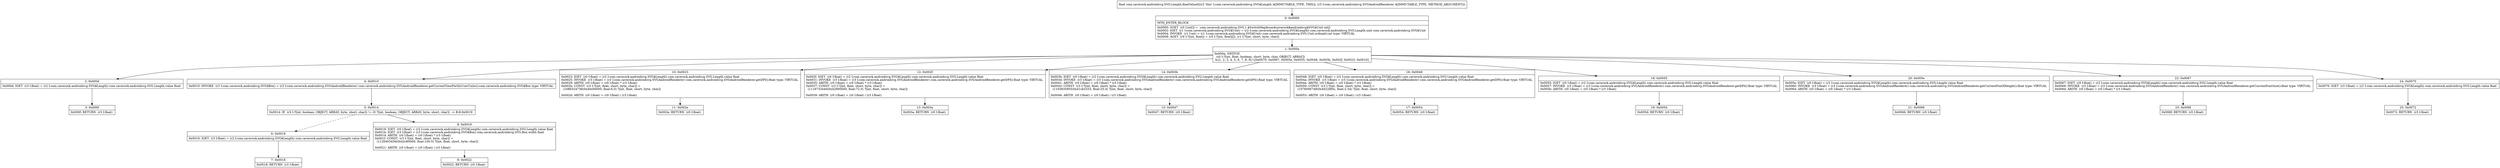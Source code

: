 digraph "CFG forcom.caverock.androidsvg.SVG.Length.floatValueX(Lcom\/caverock\/androidsvg\/SVGAndroidRenderer;)F" {
Node_0 [shape=record,label="{0\:\ 0x0000|MTH_ENTER_BLOCK\l|0x0000: SGET  (r0 I:int[]) =  com.caverock.androidsvg.SVG.1.$SwitchMap$com$caverock$androidsvg$SVG$Unit int[] \l0x0002: IGET  (r1 I:com.caverock.androidsvg.SVG$Unit) = (r2 I:com.caverock.androidsvg.SVG$Length) com.caverock.androidsvg.SVG.Length.unit com.caverock.androidsvg.SVG$Unit \l0x0004: INVOKE  (r1 I:int) = (r1 I:com.caverock.androidsvg.SVG$Unit) com.caverock.androidsvg.SVG.Unit.ordinal():int type: VIRTUAL \l0x0008: AGET  (r0 I:?[int, float]) = (r0 I:?[int, float][]), (r1 I:?[int, short, byte, char]) \l}"];
Node_1 [shape=record,label="{1\:\ 0x000a|0x000a: SWITCH  \l  (r0 I:?[int, float, boolean, short, byte, char, OBJECT, ARRAY])\l k:[1, 2, 3, 4, 5, 6, 7, 8, 9] t:[0x0070, 0x0067, 0x005e, 0x0055, 0x0048, 0x003b, 0x002f, 0x0023, 0x0010] \l}"];
Node_2 [shape=record,label="{2\:\ 0x000d|0x000d: IGET  (r3 I:float) = (r2 I:com.caverock.androidsvg.SVG$Length) com.caverock.androidsvg.SVG.Length.value float \l}"];
Node_3 [shape=record,label="{3\:\ 0x000f|0x000f: RETURN  (r3 I:float) \l}"];
Node_4 [shape=record,label="{4\:\ 0x0010|0x0010: INVOKE  (r3 I:com.caverock.androidsvg.SVG$Box) = (r3 I:com.caverock.androidsvg.SVGAndroidRenderer) com.caverock.androidsvg.SVGAndroidRenderer.getCurrentViewPortInUserUnits():com.caverock.androidsvg.SVG$Box type: VIRTUAL \l}"];
Node_5 [shape=record,label="{5\:\ 0x0014|0x0014: IF  (r3 I:?[int, boolean, OBJECT, ARRAY, byte, short, char]) != (0 ?[int, boolean, OBJECT, ARRAY, byte, short, char])  \-\> B:8:0x0019 \l}"];
Node_6 [shape=record,label="{6\:\ 0x0016|0x0016: IGET  (r3 I:float) = (r2 I:com.caverock.androidsvg.SVG$Length) com.caverock.androidsvg.SVG.Length.value float \l}"];
Node_7 [shape=record,label="{7\:\ 0x0018|0x0018: RETURN  (r3 I:float) \l}"];
Node_8 [shape=record,label="{8\:\ 0x0019|0x0019: IGET  (r0 I:float) = (r2 I:com.caverock.androidsvg.SVG$Length) com.caverock.androidsvg.SVG.Length.value float \l0x001b: IGET  (r3 I:float) = (r3 I:com.caverock.androidsvg.SVG$Box) com.caverock.androidsvg.SVG.Box.width float \l0x001d: ARITH  (r0 I:float) = (r0 I:float) * (r3 I:float) \l0x001f: CONST  (r3 I:?[int, float, short, byte, char]) = \l  (1120403456(0x42c80000, float:100.0) ?[int, float, short, byte, char])\l \l0x0021: ARITH  (r0 I:float) = (r0 I:float) \/ (r3 I:float) \l}"];
Node_9 [shape=record,label="{9\:\ 0x0022|0x0022: RETURN  (r0 I:float) \l}"];
Node_10 [shape=record,label="{10\:\ 0x0023|0x0023: IGET  (r0 I:float) = (r2 I:com.caverock.androidsvg.SVG$Length) com.caverock.androidsvg.SVG.Length.value float \l0x0025: INVOKE  (r3 I:float) = (r3 I:com.caverock.androidsvg.SVGAndroidRenderer) com.caverock.androidsvg.SVGAndroidRenderer.getDPI():float type: VIRTUAL \l0x0029: ARITH  (r0 I:float) = (r0 I:float) * (r3 I:float) \l0x002b: CONST  (r3 I:?[int, float, short, byte, char]) = \l  (1086324736(0x40c00000, float:6.0) ?[int, float, short, byte, char])\l \l0x002d: ARITH  (r0 I:float) = (r0 I:float) \/ (r3 I:float) \l}"];
Node_11 [shape=record,label="{11\:\ 0x002e|0x002e: RETURN  (r0 I:float) \l}"];
Node_12 [shape=record,label="{12\:\ 0x002f|0x002f: IGET  (r0 I:float) = (r2 I:com.caverock.androidsvg.SVG$Length) com.caverock.androidsvg.SVG.Length.value float \l0x0031: INVOKE  (r3 I:float) = (r3 I:com.caverock.androidsvg.SVGAndroidRenderer) com.caverock.androidsvg.SVGAndroidRenderer.getDPI():float type: VIRTUAL \l0x0035: ARITH  (r0 I:float) = (r0 I:float) * (r3 I:float) \l0x0037: CONST  (r3 I:?[int, float, short, byte, char]) = \l  (1116733440(0x42900000, float:72.0) ?[int, float, short, byte, char])\l \l0x0039: ARITH  (r0 I:float) = (r0 I:float) \/ (r3 I:float) \l}"];
Node_13 [shape=record,label="{13\:\ 0x003a|0x003a: RETURN  (r0 I:float) \l}"];
Node_14 [shape=record,label="{14\:\ 0x003b|0x003b: IGET  (r0 I:float) = (r2 I:com.caverock.androidsvg.SVG$Length) com.caverock.androidsvg.SVG.Length.value float \l0x003d: INVOKE  (r3 I:float) = (r3 I:com.caverock.androidsvg.SVGAndroidRenderer) com.caverock.androidsvg.SVGAndroidRenderer.getDPI():float type: VIRTUAL \l0x0041: ARITH  (r0 I:float) = (r0 I:float) * (r3 I:float) \l0x0043: CONST  (r3 I:?[int, float, short, byte, char]) = \l  (1103835955(0x41cb3333, float:25.4) ?[int, float, short, byte, char])\l \l0x0046: ARITH  (r0 I:float) = (r0 I:float) \/ (r3 I:float) \l}"];
Node_15 [shape=record,label="{15\:\ 0x0047|0x0047: RETURN  (r0 I:float) \l}"];
Node_16 [shape=record,label="{16\:\ 0x0048|0x0048: IGET  (r0 I:float) = (r2 I:com.caverock.androidsvg.SVG$Length) com.caverock.androidsvg.SVG.Length.value float \l0x004a: INVOKE  (r3 I:float) = (r3 I:com.caverock.androidsvg.SVGAndroidRenderer) com.caverock.androidsvg.SVGAndroidRenderer.getDPI():float type: VIRTUAL \l0x004e: ARITH  (r0 I:float) = (r0 I:float) * (r3 I:float) \l0x0050: CONST  (r3 I:?[int, float, short, byte, char]) = \l  (1076006748(0x40228f5c, float:2.54) ?[int, float, short, byte, char])\l \l0x0053: ARITH  (r0 I:float) = (r0 I:float) \/ (r3 I:float) \l}"];
Node_17 [shape=record,label="{17\:\ 0x0054|0x0054: RETURN  (r0 I:float) \l}"];
Node_18 [shape=record,label="{18\:\ 0x0055|0x0055: IGET  (r0 I:float) = (r2 I:com.caverock.androidsvg.SVG$Length) com.caverock.androidsvg.SVG.Length.value float \l0x0057: INVOKE  (r3 I:float) = (r3 I:com.caverock.androidsvg.SVGAndroidRenderer) com.caverock.androidsvg.SVGAndroidRenderer.getDPI():float type: VIRTUAL \l0x005b: ARITH  (r0 I:float) = (r0 I:float) * (r3 I:float) \l}"];
Node_19 [shape=record,label="{19\:\ 0x005d|0x005d: RETURN  (r0 I:float) \l}"];
Node_20 [shape=record,label="{20\:\ 0x005e|0x005e: IGET  (r0 I:float) = (r2 I:com.caverock.androidsvg.SVG$Length) com.caverock.androidsvg.SVG.Length.value float \l0x0060: INVOKE  (r3 I:float) = (r3 I:com.caverock.androidsvg.SVGAndroidRenderer) com.caverock.androidsvg.SVGAndroidRenderer.getCurrentFontXHeight():float type: VIRTUAL \l0x0064: ARITH  (r0 I:float) = (r0 I:float) * (r3 I:float) \l}"];
Node_21 [shape=record,label="{21\:\ 0x0066|0x0066: RETURN  (r0 I:float) \l}"];
Node_22 [shape=record,label="{22\:\ 0x0067|0x0067: IGET  (r0 I:float) = (r2 I:com.caverock.androidsvg.SVG$Length) com.caverock.androidsvg.SVG.Length.value float \l0x0069: INVOKE  (r3 I:float) = (r3 I:com.caverock.androidsvg.SVGAndroidRenderer) com.caverock.androidsvg.SVGAndroidRenderer.getCurrentFontSize():float type: VIRTUAL \l0x006d: ARITH  (r0 I:float) = (r0 I:float) * (r3 I:float) \l}"];
Node_23 [shape=record,label="{23\:\ 0x006f|0x006f: RETURN  (r0 I:float) \l}"];
Node_24 [shape=record,label="{24\:\ 0x0070|0x0070: IGET  (r3 I:float) = (r2 I:com.caverock.androidsvg.SVG$Length) com.caverock.androidsvg.SVG.Length.value float \l}"];
Node_25 [shape=record,label="{25\:\ 0x0072|0x0072: RETURN  (r3 I:float) \l}"];
MethodNode[shape=record,label="{float com.caverock.androidsvg.SVG.Length.floatValueX((r2 'this' I:com.caverock.androidsvg.SVG$Length A[IMMUTABLE_TYPE, THIS]), (r3 I:com.caverock.androidsvg.SVGAndroidRenderer A[IMMUTABLE_TYPE, METHOD_ARGUMENT])) }"];
MethodNode -> Node_0;
Node_0 -> Node_1;
Node_1 -> Node_2;
Node_1 -> Node_4;
Node_1 -> Node_10;
Node_1 -> Node_12;
Node_1 -> Node_14;
Node_1 -> Node_16;
Node_1 -> Node_18;
Node_1 -> Node_20;
Node_1 -> Node_22;
Node_1 -> Node_24;
Node_2 -> Node_3;
Node_4 -> Node_5;
Node_5 -> Node_6[style=dashed];
Node_5 -> Node_8;
Node_6 -> Node_7;
Node_8 -> Node_9;
Node_10 -> Node_11;
Node_12 -> Node_13;
Node_14 -> Node_15;
Node_16 -> Node_17;
Node_18 -> Node_19;
Node_20 -> Node_21;
Node_22 -> Node_23;
Node_24 -> Node_25;
}

